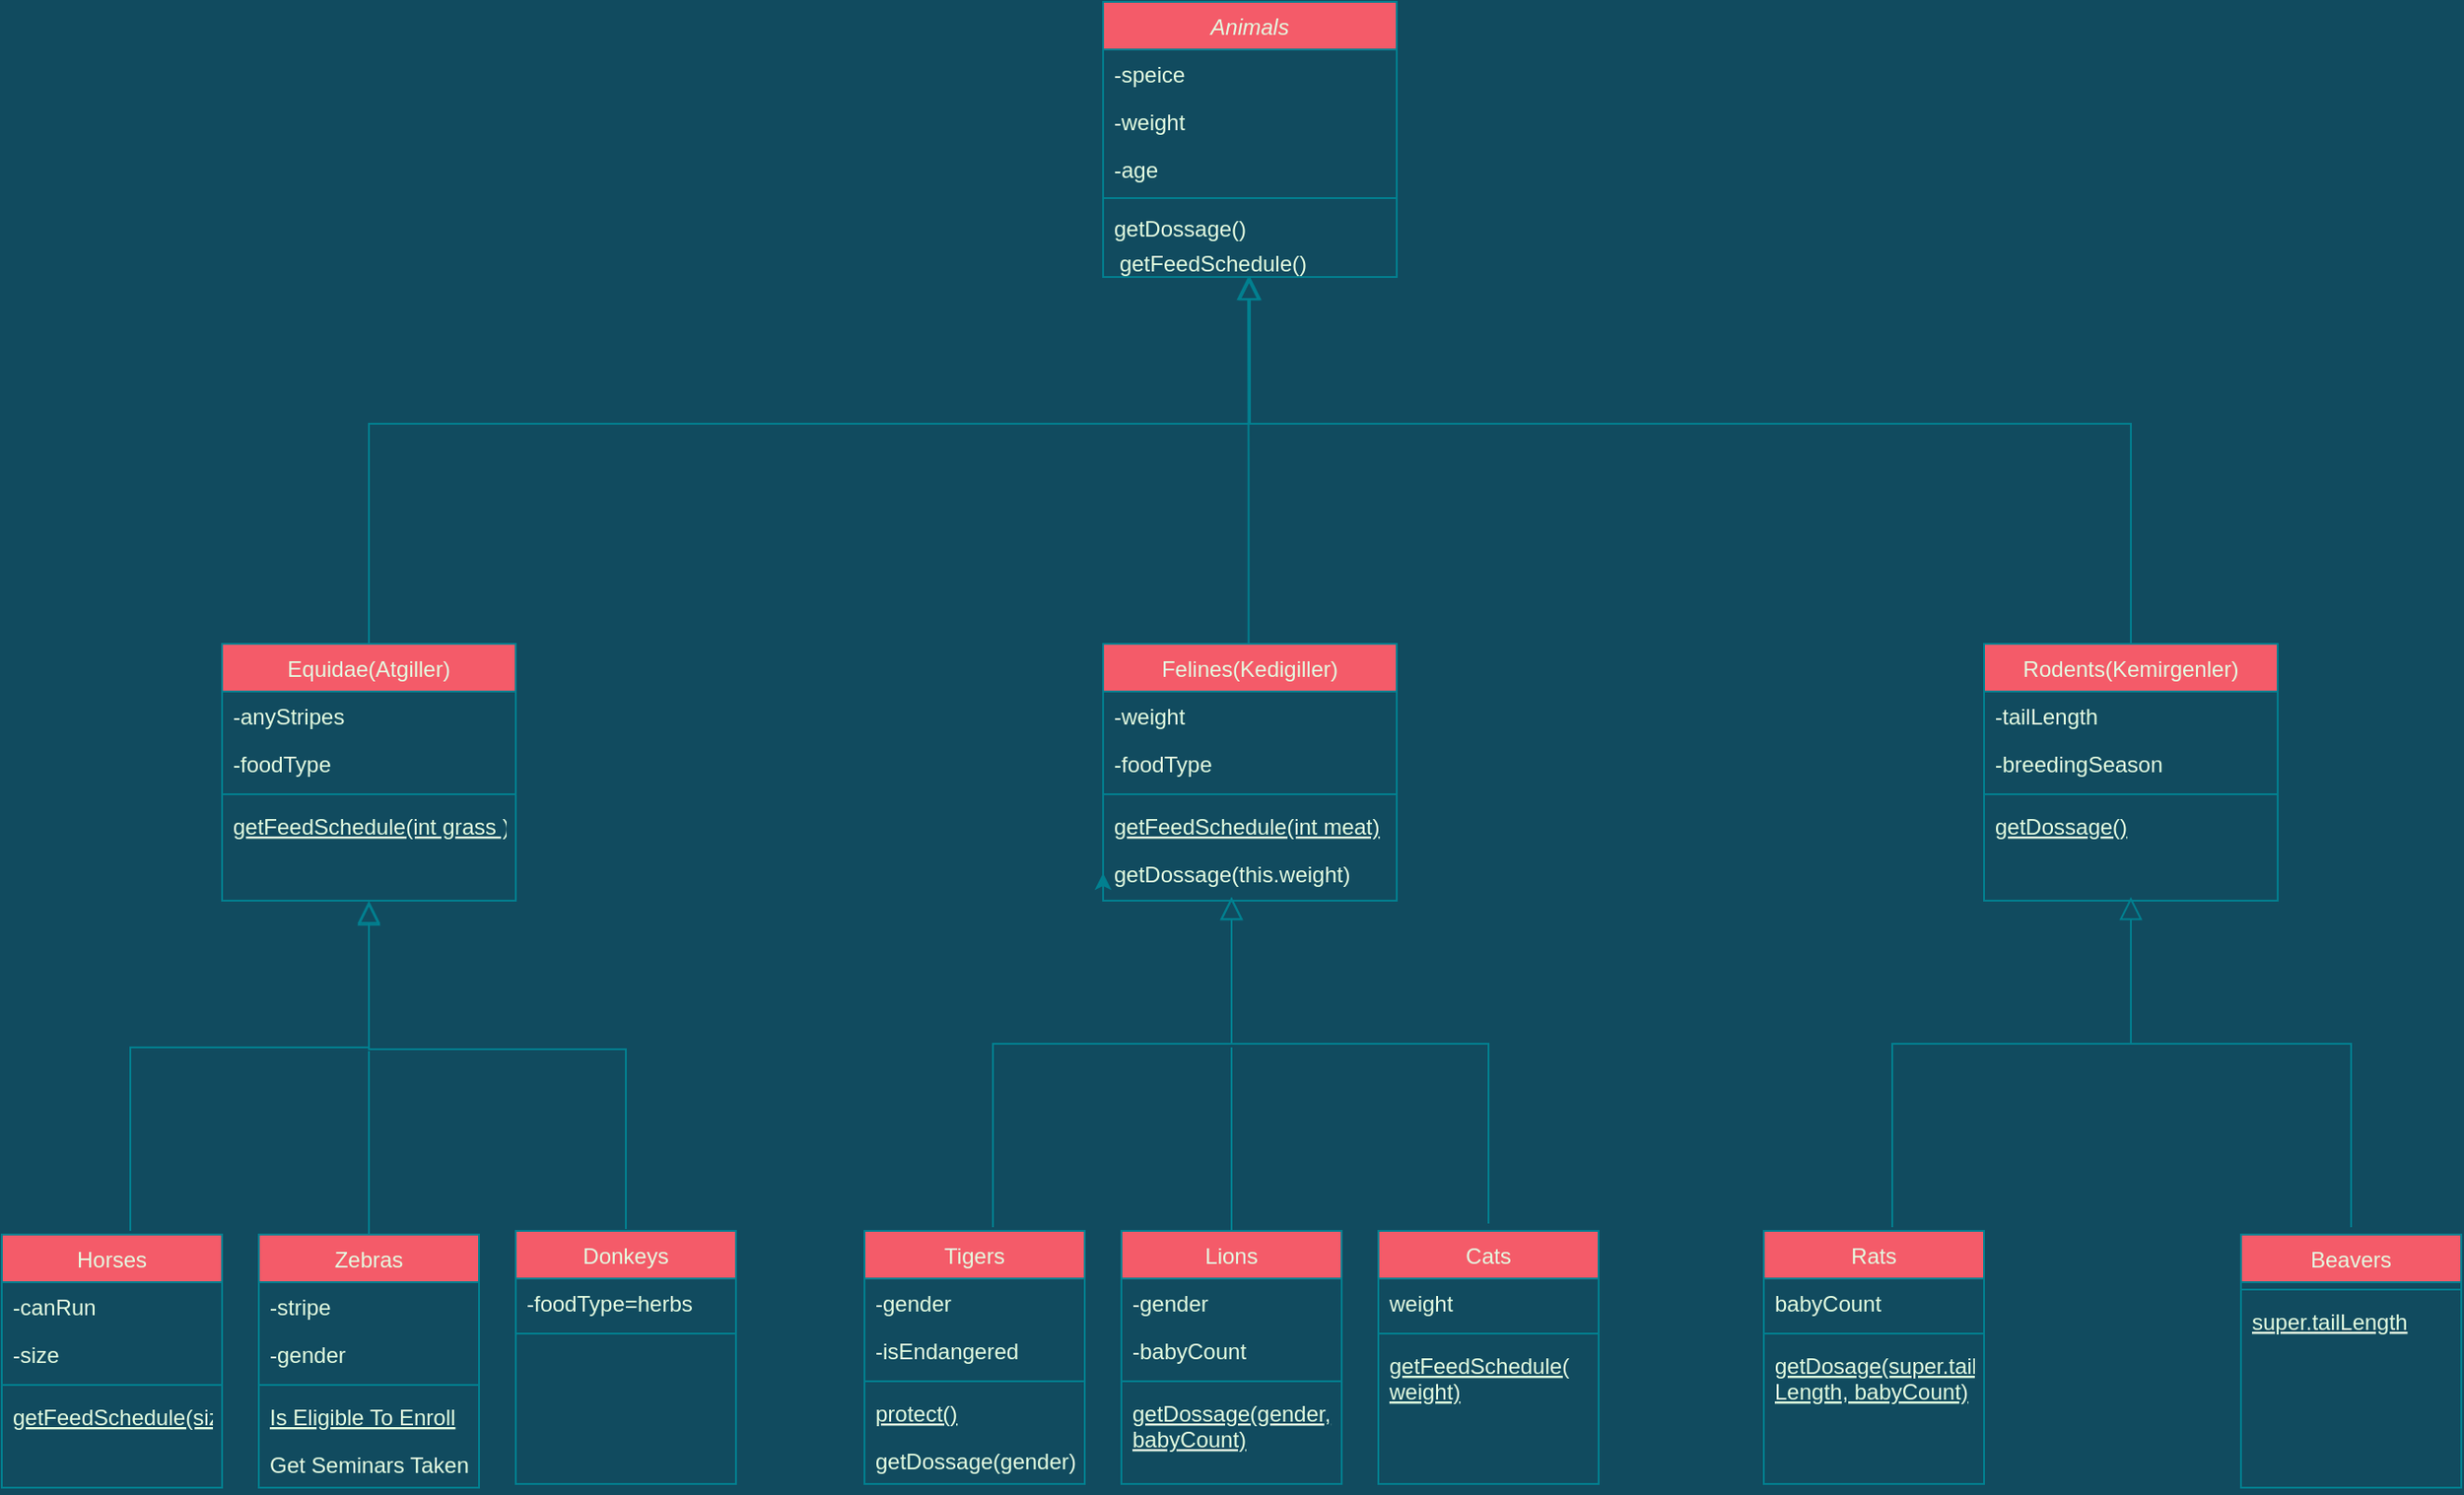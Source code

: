 <mxfile version="16.0.3" type="github">
  <diagram id="C5RBs43oDa-KdzZeNtuy" name="Page-1">
    <mxGraphModel dx="4751" dy="1693" grid="1" gridSize="10" guides="1" tooltips="1" connect="1" arrows="1" fold="1" page="1" pageScale="1" pageWidth="827" pageHeight="1169" background="#114B5F" math="0" shadow="0">
      <root>
        <mxCell id="WIyWlLk6GJQsqaUBKTNV-0" />
        <mxCell id="WIyWlLk6GJQsqaUBKTNV-1" parent="WIyWlLk6GJQsqaUBKTNV-0" />
        <mxCell id="zkfFHV4jXpPFQw0GAbJ--0" value="Animals" style="swimlane;fontStyle=2;align=center;verticalAlign=top;childLayout=stackLayout;horizontal=1;startSize=26;horizontalStack=0;resizeParent=1;resizeLast=0;collapsible=1;marginBottom=0;rounded=0;shadow=0;strokeWidth=1;fillColor=#F45B69;strokeColor=#028090;fontColor=#E4FDE1;" parent="WIyWlLk6GJQsqaUBKTNV-1" vertex="1">
          <mxGeometry x="-517" y="10" width="160" height="150" as="geometry">
            <mxRectangle x="230" y="140" width="160" height="26" as="alternateBounds" />
          </mxGeometry>
        </mxCell>
        <mxCell id="zkfFHV4jXpPFQw0GAbJ--1" value="-speice" style="text;align=left;verticalAlign=top;spacingLeft=4;spacingRight=4;overflow=hidden;rotatable=0;points=[[0,0.5],[1,0.5]];portConstraint=eastwest;fontColor=#E4FDE1;" parent="zkfFHV4jXpPFQw0GAbJ--0" vertex="1">
          <mxGeometry y="26" width="160" height="26" as="geometry" />
        </mxCell>
        <mxCell id="zkfFHV4jXpPFQw0GAbJ--2" value="-weight" style="text;align=left;verticalAlign=top;spacingLeft=4;spacingRight=4;overflow=hidden;rotatable=0;points=[[0,0.5],[1,0.5]];portConstraint=eastwest;rounded=0;shadow=0;html=0;fontColor=#E4FDE1;" parent="zkfFHV4jXpPFQw0GAbJ--0" vertex="1">
          <mxGeometry y="52" width="160" height="26" as="geometry" />
        </mxCell>
        <mxCell id="zkfFHV4jXpPFQw0GAbJ--3" value="-age" style="text;align=left;verticalAlign=top;spacingLeft=4;spacingRight=4;overflow=hidden;rotatable=0;points=[[0,0.5],[1,0.5]];portConstraint=eastwest;rounded=0;shadow=0;html=0;fontColor=#E4FDE1;" parent="zkfFHV4jXpPFQw0GAbJ--0" vertex="1">
          <mxGeometry y="78" width="160" height="26" as="geometry" />
        </mxCell>
        <mxCell id="zkfFHV4jXpPFQw0GAbJ--4" value="" style="line;html=1;strokeWidth=1;align=left;verticalAlign=middle;spacingTop=-1;spacingLeft=3;spacingRight=3;rotatable=0;labelPosition=right;points=[];portConstraint=eastwest;labelBackgroundColor=#114B5F;fillColor=#F45B69;strokeColor=#028090;fontColor=#E4FDE1;" parent="zkfFHV4jXpPFQw0GAbJ--0" vertex="1">
          <mxGeometry y="104" width="160" height="6" as="geometry" />
        </mxCell>
        <mxCell id="zkfFHV4jXpPFQw0GAbJ--5" value="getDossage()&#xa;" style="text;align=left;verticalAlign=top;spacingLeft=4;spacingRight=4;overflow=hidden;rotatable=0;points=[[0,0.5],[1,0.5]];portConstraint=eastwest;fontColor=#E4FDE1;" parent="zkfFHV4jXpPFQw0GAbJ--0" vertex="1">
          <mxGeometry y="110" width="160" height="26" as="geometry" />
        </mxCell>
        <mxCell id="zkfFHV4jXpPFQw0GAbJ--6" value="Equidae(Atgiller)" style="swimlane;fontStyle=0;align=center;verticalAlign=top;childLayout=stackLayout;horizontal=1;startSize=26;horizontalStack=0;resizeParent=1;resizeLast=0;collapsible=1;marginBottom=0;rounded=0;shadow=0;strokeWidth=1;fillColor=#F45B69;strokeColor=#028090;fontColor=#E4FDE1;" parent="WIyWlLk6GJQsqaUBKTNV-1" vertex="1">
          <mxGeometry x="-997" y="360" width="160" height="140" as="geometry">
            <mxRectangle x="130" y="380" width="160" height="26" as="alternateBounds" />
          </mxGeometry>
        </mxCell>
        <mxCell id="zkfFHV4jXpPFQw0GAbJ--7" value="-anyStripes" style="text;align=left;verticalAlign=top;spacingLeft=4;spacingRight=4;overflow=hidden;rotatable=0;points=[[0,0.5],[1,0.5]];portConstraint=eastwest;fontColor=#E4FDE1;" parent="zkfFHV4jXpPFQw0GAbJ--6" vertex="1">
          <mxGeometry y="26" width="160" height="26" as="geometry" />
        </mxCell>
        <mxCell id="zkfFHV4jXpPFQw0GAbJ--8" value="-foodType" style="text;align=left;verticalAlign=top;spacingLeft=4;spacingRight=4;overflow=hidden;rotatable=0;points=[[0,0.5],[1,0.5]];portConstraint=eastwest;rounded=0;shadow=0;html=0;fontColor=#E4FDE1;" parent="zkfFHV4jXpPFQw0GAbJ--6" vertex="1">
          <mxGeometry y="52" width="160" height="26" as="geometry" />
        </mxCell>
        <mxCell id="zkfFHV4jXpPFQw0GAbJ--9" value="" style="line;html=1;strokeWidth=1;align=left;verticalAlign=middle;spacingTop=-1;spacingLeft=3;spacingRight=3;rotatable=0;labelPosition=right;points=[];portConstraint=eastwest;labelBackgroundColor=#114B5F;fillColor=#F45B69;strokeColor=#028090;fontColor=#E4FDE1;" parent="zkfFHV4jXpPFQw0GAbJ--6" vertex="1">
          <mxGeometry y="78" width="160" height="8" as="geometry" />
        </mxCell>
        <mxCell id="zkfFHV4jXpPFQw0GAbJ--10" value="getFeedSchedule(int grass )" style="text;align=left;verticalAlign=top;spacingLeft=4;spacingRight=4;overflow=hidden;rotatable=0;points=[[0,0.5],[1,0.5]];portConstraint=eastwest;fontStyle=4;fontColor=#E4FDE1;" parent="zkfFHV4jXpPFQw0GAbJ--6" vertex="1">
          <mxGeometry y="86" width="160" height="26" as="geometry" />
        </mxCell>
        <mxCell id="zkfFHV4jXpPFQw0GAbJ--12" value="" style="endArrow=block;endSize=10;endFill=0;shadow=0;strokeWidth=1;rounded=0;edgeStyle=elbowEdgeStyle;elbow=vertical;labelBackgroundColor=#114B5F;strokeColor=#028090;fontColor=#E4FDE1;" parent="WIyWlLk6GJQsqaUBKTNV-1" target="zkfFHV4jXpPFQw0GAbJ--0" edge="1">
          <mxGeometry width="160" relative="1" as="geometry">
            <mxPoint x="-917" y="360" as="sourcePoint" />
            <mxPoint x="-577" y="203" as="targetPoint" />
            <Array as="points">
              <mxPoint x="-637" y="240" />
              <mxPoint x="-917" y="260" />
              <mxPoint x="-447" y="260" />
              <mxPoint x="-447" y="270" />
            </Array>
          </mxGeometry>
        </mxCell>
        <mxCell id="7GNRI8k7LvC8bnPfO9pw-6" value="Rodents(Kemirgenler)" style="swimlane;fontStyle=0;align=center;verticalAlign=top;childLayout=stackLayout;horizontal=1;startSize=26;horizontalStack=0;resizeParent=1;resizeLast=0;collapsible=1;marginBottom=0;rounded=0;shadow=0;strokeWidth=1;fillColor=#F45B69;strokeColor=#028090;fontColor=#E4FDE1;" vertex="1" parent="WIyWlLk6GJQsqaUBKTNV-1">
          <mxGeometry x="-37" y="360" width="160" height="140" as="geometry">
            <mxRectangle x="130" y="380" width="160" height="26" as="alternateBounds" />
          </mxGeometry>
        </mxCell>
        <mxCell id="7GNRI8k7LvC8bnPfO9pw-7" value="-tailLength" style="text;align=left;verticalAlign=top;spacingLeft=4;spacingRight=4;overflow=hidden;rotatable=0;points=[[0,0.5],[1,0.5]];portConstraint=eastwest;fontColor=#E4FDE1;" vertex="1" parent="7GNRI8k7LvC8bnPfO9pw-6">
          <mxGeometry y="26" width="160" height="26" as="geometry" />
        </mxCell>
        <mxCell id="7GNRI8k7LvC8bnPfO9pw-8" value="-breedingSeason" style="text;align=left;verticalAlign=top;spacingLeft=4;spacingRight=4;overflow=hidden;rotatable=0;points=[[0,0.5],[1,0.5]];portConstraint=eastwest;rounded=0;shadow=0;html=0;fontColor=#E4FDE1;" vertex="1" parent="7GNRI8k7LvC8bnPfO9pw-6">
          <mxGeometry y="52" width="160" height="26" as="geometry" />
        </mxCell>
        <mxCell id="7GNRI8k7LvC8bnPfO9pw-9" value="" style="line;html=1;strokeWidth=1;align=left;verticalAlign=middle;spacingTop=-1;spacingLeft=3;spacingRight=3;rotatable=0;labelPosition=right;points=[];portConstraint=eastwest;labelBackgroundColor=#114B5F;fillColor=#F45B69;strokeColor=#028090;fontColor=#E4FDE1;" vertex="1" parent="7GNRI8k7LvC8bnPfO9pw-6">
          <mxGeometry y="78" width="160" height="8" as="geometry" />
        </mxCell>
        <mxCell id="7GNRI8k7LvC8bnPfO9pw-10" value="getDossage()" style="text;align=left;verticalAlign=top;spacingLeft=4;spacingRight=4;overflow=hidden;rotatable=0;points=[[0,0.5],[1,0.5]];portConstraint=eastwest;fontStyle=4;fontColor=#E4FDE1;" vertex="1" parent="7GNRI8k7LvC8bnPfO9pw-6">
          <mxGeometry y="86" width="160" height="26" as="geometry" />
        </mxCell>
        <mxCell id="7GNRI8k7LvC8bnPfO9pw-12" value="Felines(Kedigiller)" style="swimlane;fontStyle=0;align=center;verticalAlign=top;childLayout=stackLayout;horizontal=1;startSize=26;horizontalStack=0;resizeParent=1;resizeLast=0;collapsible=1;marginBottom=0;rounded=0;shadow=0;strokeWidth=1;fillColor=#F45B69;strokeColor=#028090;fontColor=#E4FDE1;" vertex="1" parent="WIyWlLk6GJQsqaUBKTNV-1">
          <mxGeometry x="-517" y="360" width="160" height="140" as="geometry">
            <mxRectangle x="130" y="380" width="160" height="26" as="alternateBounds" />
          </mxGeometry>
        </mxCell>
        <mxCell id="7GNRI8k7LvC8bnPfO9pw-13" value="-weight" style="text;align=left;verticalAlign=top;spacingLeft=4;spacingRight=4;overflow=hidden;rotatable=0;points=[[0,0.5],[1,0.5]];portConstraint=eastwest;fontColor=#E4FDE1;" vertex="1" parent="7GNRI8k7LvC8bnPfO9pw-12">
          <mxGeometry y="26" width="160" height="26" as="geometry" />
        </mxCell>
        <mxCell id="7GNRI8k7LvC8bnPfO9pw-14" value="-foodType" style="text;align=left;verticalAlign=top;spacingLeft=4;spacingRight=4;overflow=hidden;rotatable=0;points=[[0,0.5],[1,0.5]];portConstraint=eastwest;rounded=0;shadow=0;html=0;fontColor=#E4FDE1;" vertex="1" parent="7GNRI8k7LvC8bnPfO9pw-12">
          <mxGeometry y="52" width="160" height="26" as="geometry" />
        </mxCell>
        <mxCell id="7GNRI8k7LvC8bnPfO9pw-15" value="" style="line;html=1;strokeWidth=1;align=left;verticalAlign=middle;spacingTop=-1;spacingLeft=3;spacingRight=3;rotatable=0;labelPosition=right;points=[];portConstraint=eastwest;labelBackgroundColor=#114B5F;fillColor=#F45B69;strokeColor=#028090;fontColor=#E4FDE1;" vertex="1" parent="7GNRI8k7LvC8bnPfO9pw-12">
          <mxGeometry y="78" width="160" height="8" as="geometry" />
        </mxCell>
        <mxCell id="7GNRI8k7LvC8bnPfO9pw-16" value="getFeedSchedule(int meat)" style="text;align=left;verticalAlign=top;spacingLeft=4;spacingRight=4;overflow=hidden;rotatable=0;points=[[0,0.5],[1,0.5]];portConstraint=eastwest;fontStyle=4;fontColor=#E4FDE1;" vertex="1" parent="7GNRI8k7LvC8bnPfO9pw-12">
          <mxGeometry y="86" width="160" height="26" as="geometry" />
        </mxCell>
        <mxCell id="7GNRI8k7LvC8bnPfO9pw-17" value="getDossage(this.weight)" style="text;align=left;verticalAlign=top;spacingLeft=4;spacingRight=4;overflow=hidden;rotatable=0;points=[[0,0.5],[1,0.5]];portConstraint=eastwest;fontColor=#E4FDE1;" vertex="1" parent="7GNRI8k7LvC8bnPfO9pw-12">
          <mxGeometry y="112" width="160" height="26" as="geometry" />
        </mxCell>
        <mxCell id="7GNRI8k7LvC8bnPfO9pw-180" style="edgeStyle=orthogonalEdgeStyle;rounded=0;orthogonalLoop=1;jettySize=auto;html=1;exitX=0;exitY=1;exitDx=0;exitDy=0;entryX=0;entryY=0.5;entryDx=0;entryDy=0;labelBackgroundColor=#114B5F;strokeColor=#028090;fontColor=#E4FDE1;" edge="1" parent="7GNRI8k7LvC8bnPfO9pw-12" source="7GNRI8k7LvC8bnPfO9pw-12" target="7GNRI8k7LvC8bnPfO9pw-17">
          <mxGeometry relative="1" as="geometry" />
        </mxCell>
        <mxCell id="7GNRI8k7LvC8bnPfO9pw-131" value="" style="endArrow=block;endSize=10;endFill=0;shadow=0;strokeWidth=1;rounded=0;edgeStyle=elbowEdgeStyle;elbow=vertical;labelBackgroundColor=#114B5F;strokeColor=#028090;fontColor=#E4FDE1;" edge="1" parent="WIyWlLk6GJQsqaUBKTNV-1">
          <mxGeometry width="160" relative="1" as="geometry">
            <mxPoint x="-1047.0" y="680" as="sourcePoint" />
            <mxPoint x="-917.0" y="500" as="targetPoint" />
            <Array as="points">
              <mxPoint x="-917" y="580" />
              <mxPoint x="-917" y="590" />
            </Array>
          </mxGeometry>
        </mxCell>
        <mxCell id="7GNRI8k7LvC8bnPfO9pw-132" value="" style="endArrow=block;endSize=10;endFill=0;shadow=0;strokeWidth=1;rounded=0;edgeStyle=elbowEdgeStyle;elbow=vertical;labelBackgroundColor=#114B5F;strokeColor=#028090;fontColor=#E4FDE1;" edge="1" parent="WIyWlLk6GJQsqaUBKTNV-1">
          <mxGeometry width="160" relative="1" as="geometry">
            <mxPoint x="-777" y="679" as="sourcePoint" />
            <mxPoint x="-917.0" y="501" as="targetPoint" />
            <Array as="points">
              <mxPoint x="-777" y="581" />
              <mxPoint x="-797" y="581" />
              <mxPoint x="-797" y="581" />
              <mxPoint x="-787" y="589" />
            </Array>
          </mxGeometry>
        </mxCell>
        <mxCell id="7GNRI8k7LvC8bnPfO9pw-133" value="Horses" style="swimlane;fontStyle=0;align=center;verticalAlign=top;childLayout=stackLayout;horizontal=1;startSize=26;horizontalStack=0;resizeParent=1;resizeLast=0;collapsible=1;marginBottom=0;rounded=0;shadow=0;strokeWidth=1;fillColor=#F45B69;strokeColor=#028090;fontColor=#E4FDE1;" vertex="1" parent="WIyWlLk6GJQsqaUBKTNV-1">
          <mxGeometry x="-1117" y="682" width="120" height="138" as="geometry">
            <mxRectangle x="130" y="380" width="160" height="26" as="alternateBounds" />
          </mxGeometry>
        </mxCell>
        <mxCell id="7GNRI8k7LvC8bnPfO9pw-134" value="-canRun" style="text;align=left;verticalAlign=top;spacingLeft=4;spacingRight=4;overflow=hidden;rotatable=0;points=[[0,0.5],[1,0.5]];portConstraint=eastwest;fontColor=#E4FDE1;" vertex="1" parent="7GNRI8k7LvC8bnPfO9pw-133">
          <mxGeometry y="26" width="120" height="26" as="geometry" />
        </mxCell>
        <mxCell id="7GNRI8k7LvC8bnPfO9pw-135" value="-size" style="text;align=left;verticalAlign=top;spacingLeft=4;spacingRight=4;overflow=hidden;rotatable=0;points=[[0,0.5],[1,0.5]];portConstraint=eastwest;rounded=0;shadow=0;html=0;fontColor=#E4FDE1;" vertex="1" parent="7GNRI8k7LvC8bnPfO9pw-133">
          <mxGeometry y="52" width="120" height="26" as="geometry" />
        </mxCell>
        <mxCell id="7GNRI8k7LvC8bnPfO9pw-136" value="" style="line;html=1;strokeWidth=1;align=left;verticalAlign=middle;spacingTop=-1;spacingLeft=3;spacingRight=3;rotatable=0;labelPosition=right;points=[];portConstraint=eastwest;labelBackgroundColor=#114B5F;fillColor=#F45B69;strokeColor=#028090;fontColor=#E4FDE1;" vertex="1" parent="7GNRI8k7LvC8bnPfO9pw-133">
          <mxGeometry y="78" width="120" height="8" as="geometry" />
        </mxCell>
        <mxCell id="7GNRI8k7LvC8bnPfO9pw-137" value="getFeedSchedule(size)" style="text;align=left;verticalAlign=top;spacingLeft=4;spacingRight=4;overflow=hidden;rotatable=0;points=[[0,0.5],[1,0.5]];portConstraint=eastwest;fontStyle=4;fontColor=#E4FDE1;" vertex="1" parent="7GNRI8k7LvC8bnPfO9pw-133">
          <mxGeometry y="86" width="120" height="26" as="geometry" />
        </mxCell>
        <mxCell id="7GNRI8k7LvC8bnPfO9pw-140" value="Tigers" style="swimlane;fontStyle=0;align=center;verticalAlign=top;childLayout=stackLayout;horizontal=1;startSize=26;horizontalStack=0;resizeParent=1;resizeLast=0;collapsible=1;marginBottom=0;rounded=0;shadow=0;strokeWidth=1;fillColor=#F45B69;strokeColor=#028090;fontColor=#E4FDE1;" vertex="1" parent="WIyWlLk6GJQsqaUBKTNV-1">
          <mxGeometry x="-647" y="680" width="120" height="138" as="geometry">
            <mxRectangle x="130" y="380" width="160" height="26" as="alternateBounds" />
          </mxGeometry>
        </mxCell>
        <mxCell id="7GNRI8k7LvC8bnPfO9pw-141" value="-gender" style="text;align=left;verticalAlign=top;spacingLeft=4;spacingRight=4;overflow=hidden;rotatable=0;points=[[0,0.5],[1,0.5]];portConstraint=eastwest;fontColor=#E4FDE1;" vertex="1" parent="7GNRI8k7LvC8bnPfO9pw-140">
          <mxGeometry y="26" width="120" height="26" as="geometry" />
        </mxCell>
        <mxCell id="7GNRI8k7LvC8bnPfO9pw-142" value="-isEndangered" style="text;align=left;verticalAlign=top;spacingLeft=4;spacingRight=4;overflow=hidden;rotatable=0;points=[[0,0.5],[1,0.5]];portConstraint=eastwest;rounded=0;shadow=0;html=0;fontColor=#E4FDE1;" vertex="1" parent="7GNRI8k7LvC8bnPfO9pw-140">
          <mxGeometry y="52" width="120" height="26" as="geometry" />
        </mxCell>
        <mxCell id="7GNRI8k7LvC8bnPfO9pw-143" value="" style="line;html=1;strokeWidth=1;align=left;verticalAlign=middle;spacingTop=-1;spacingLeft=3;spacingRight=3;rotatable=0;labelPosition=right;points=[];portConstraint=eastwest;labelBackgroundColor=#114B5F;fillColor=#F45B69;strokeColor=#028090;fontColor=#E4FDE1;" vertex="1" parent="7GNRI8k7LvC8bnPfO9pw-140">
          <mxGeometry y="78" width="120" height="8" as="geometry" />
        </mxCell>
        <mxCell id="7GNRI8k7LvC8bnPfO9pw-144" value="protect()" style="text;align=left;verticalAlign=top;spacingLeft=4;spacingRight=4;overflow=hidden;rotatable=0;points=[[0,0.5],[1,0.5]];portConstraint=eastwest;fontStyle=4;fontColor=#E4FDE1;" vertex="1" parent="7GNRI8k7LvC8bnPfO9pw-140">
          <mxGeometry y="86" width="120" height="26" as="geometry" />
        </mxCell>
        <mxCell id="7GNRI8k7LvC8bnPfO9pw-145" value="getDossage(gender)" style="text;align=left;verticalAlign=top;spacingLeft=4;spacingRight=4;overflow=hidden;rotatable=0;points=[[0,0.5],[1,0.5]];portConstraint=eastwest;fontColor=#E4FDE1;" vertex="1" parent="7GNRI8k7LvC8bnPfO9pw-140">
          <mxGeometry y="112" width="120" height="26" as="geometry" />
        </mxCell>
        <mxCell id="7GNRI8k7LvC8bnPfO9pw-146" value="Zebras" style="swimlane;fontStyle=0;align=center;verticalAlign=top;childLayout=stackLayout;horizontal=1;startSize=26;horizontalStack=0;resizeParent=1;resizeLast=0;collapsible=1;marginBottom=0;rounded=0;shadow=0;strokeWidth=1;fillColor=#F45B69;strokeColor=#028090;fontColor=#E4FDE1;" vertex="1" parent="WIyWlLk6GJQsqaUBKTNV-1">
          <mxGeometry x="-977" y="682" width="120" height="138" as="geometry">
            <mxRectangle x="130" y="380" width="160" height="26" as="alternateBounds" />
          </mxGeometry>
        </mxCell>
        <mxCell id="7GNRI8k7LvC8bnPfO9pw-147" value="-stripe" style="text;align=left;verticalAlign=top;spacingLeft=4;spacingRight=4;overflow=hidden;rotatable=0;points=[[0,0.5],[1,0.5]];portConstraint=eastwest;fontColor=#E4FDE1;" vertex="1" parent="7GNRI8k7LvC8bnPfO9pw-146">
          <mxGeometry y="26" width="120" height="26" as="geometry" />
        </mxCell>
        <mxCell id="7GNRI8k7LvC8bnPfO9pw-148" value="-gender" style="text;align=left;verticalAlign=top;spacingLeft=4;spacingRight=4;overflow=hidden;rotatable=0;points=[[0,0.5],[1,0.5]];portConstraint=eastwest;rounded=0;shadow=0;html=0;fontColor=#E4FDE1;" vertex="1" parent="7GNRI8k7LvC8bnPfO9pw-146">
          <mxGeometry y="52" width="120" height="26" as="geometry" />
        </mxCell>
        <mxCell id="7GNRI8k7LvC8bnPfO9pw-149" value="" style="line;html=1;strokeWidth=1;align=left;verticalAlign=middle;spacingTop=-1;spacingLeft=3;spacingRight=3;rotatable=0;labelPosition=right;points=[];portConstraint=eastwest;labelBackgroundColor=#114B5F;fillColor=#F45B69;strokeColor=#028090;fontColor=#E4FDE1;" vertex="1" parent="7GNRI8k7LvC8bnPfO9pw-146">
          <mxGeometry y="78" width="120" height="8" as="geometry" />
        </mxCell>
        <mxCell id="7GNRI8k7LvC8bnPfO9pw-150" value="Is Eligible To Enroll" style="text;align=left;verticalAlign=top;spacingLeft=4;spacingRight=4;overflow=hidden;rotatable=0;points=[[0,0.5],[1,0.5]];portConstraint=eastwest;fontStyle=4;fontColor=#E4FDE1;" vertex="1" parent="7GNRI8k7LvC8bnPfO9pw-146">
          <mxGeometry y="86" width="120" height="26" as="geometry" />
        </mxCell>
        <mxCell id="7GNRI8k7LvC8bnPfO9pw-151" value="Get Seminars Taken" style="text;align=left;verticalAlign=top;spacingLeft=4;spacingRight=4;overflow=hidden;rotatable=0;points=[[0,0.5],[1,0.5]];portConstraint=eastwest;fontColor=#E4FDE1;" vertex="1" parent="7GNRI8k7LvC8bnPfO9pw-146">
          <mxGeometry y="112" width="120" height="26" as="geometry" />
        </mxCell>
        <mxCell id="7GNRI8k7LvC8bnPfO9pw-152" value="" style="endArrow=none;html=1;rounded=0;exitX=0.5;exitY=0;exitDx=0;exitDy=0;labelBackgroundColor=#114B5F;strokeColor=#028090;fontColor=#E4FDE1;" edge="1" parent="WIyWlLk6GJQsqaUBKTNV-1" source="7GNRI8k7LvC8bnPfO9pw-146">
          <mxGeometry width="50" height="50" relative="1" as="geometry">
            <mxPoint x="-937" y="712" as="sourcePoint" />
            <mxPoint x="-917" y="582" as="targetPoint" />
          </mxGeometry>
        </mxCell>
        <mxCell id="7GNRI8k7LvC8bnPfO9pw-153" value="" style="endArrow=block;endSize=10;endFill=0;shadow=0;strokeWidth=1;rounded=0;edgeStyle=elbowEdgeStyle;elbow=vertical;labelBackgroundColor=#114B5F;strokeColor=#028090;fontColor=#E4FDE1;" edge="1" parent="WIyWlLk6GJQsqaUBKTNV-1">
          <mxGeometry width="160" relative="1" as="geometry">
            <mxPoint x="-577.0" y="678" as="sourcePoint" />
            <mxPoint x="-447.0" y="498" as="targetPoint" />
            <Array as="points">
              <mxPoint x="-447" y="578" />
              <mxPoint x="-447" y="588" />
            </Array>
          </mxGeometry>
        </mxCell>
        <mxCell id="7GNRI8k7LvC8bnPfO9pw-154" value="" style="endArrow=block;endSize=10;endFill=0;shadow=0;strokeWidth=1;rounded=0;edgeStyle=elbowEdgeStyle;elbow=vertical;labelBackgroundColor=#114B5F;strokeColor=#028090;fontColor=#E4FDE1;" edge="1" parent="WIyWlLk6GJQsqaUBKTNV-1">
          <mxGeometry width="160" relative="1" as="geometry">
            <mxPoint x="-307" y="676" as="sourcePoint" />
            <mxPoint x="-447.0" y="498" as="targetPoint" />
            <Array as="points">
              <mxPoint x="-307" y="578" />
              <mxPoint x="-327" y="578" />
              <mxPoint x="-327" y="578" />
              <mxPoint x="-317" y="586" />
            </Array>
          </mxGeometry>
        </mxCell>
        <mxCell id="7GNRI8k7LvC8bnPfO9pw-155" value="Donkeys" style="swimlane;fontStyle=0;align=center;verticalAlign=top;childLayout=stackLayout;horizontal=1;startSize=26;horizontalStack=0;resizeParent=1;resizeLast=0;collapsible=1;marginBottom=0;rounded=0;shadow=0;strokeWidth=1;fillColor=#F45B69;strokeColor=#028090;fontColor=#E4FDE1;" vertex="1" parent="WIyWlLk6GJQsqaUBKTNV-1">
          <mxGeometry x="-837" y="680" width="120" height="138" as="geometry">
            <mxRectangle x="130" y="380" width="160" height="26" as="alternateBounds" />
          </mxGeometry>
        </mxCell>
        <mxCell id="7GNRI8k7LvC8bnPfO9pw-157" value="-foodType=herbs" style="text;align=left;verticalAlign=top;spacingLeft=4;spacingRight=4;overflow=hidden;rotatable=0;points=[[0,0.5],[1,0.5]];portConstraint=eastwest;rounded=0;shadow=0;html=0;fontColor=#E4FDE1;" vertex="1" parent="7GNRI8k7LvC8bnPfO9pw-155">
          <mxGeometry y="26" width="120" height="26" as="geometry" />
        </mxCell>
        <mxCell id="7GNRI8k7LvC8bnPfO9pw-158" value="" style="line;html=1;strokeWidth=1;align=left;verticalAlign=middle;spacingTop=-1;spacingLeft=3;spacingRight=3;rotatable=0;labelPosition=right;points=[];portConstraint=eastwest;labelBackgroundColor=#114B5F;fillColor=#F45B69;strokeColor=#028090;fontColor=#E4FDE1;" vertex="1" parent="7GNRI8k7LvC8bnPfO9pw-155">
          <mxGeometry y="52" width="120" height="8" as="geometry" />
        </mxCell>
        <mxCell id="7GNRI8k7LvC8bnPfO9pw-162" value="Cats" style="swimlane;fontStyle=0;align=center;verticalAlign=top;childLayout=stackLayout;horizontal=1;startSize=26;horizontalStack=0;resizeParent=1;resizeLast=0;collapsible=1;marginBottom=0;rounded=0;shadow=0;strokeWidth=1;fillColor=#F45B69;strokeColor=#028090;fontColor=#E4FDE1;" vertex="1" parent="WIyWlLk6GJQsqaUBKTNV-1">
          <mxGeometry x="-367" y="680" width="120" height="138" as="geometry">
            <mxRectangle x="130" y="380" width="160" height="26" as="alternateBounds" />
          </mxGeometry>
        </mxCell>
        <mxCell id="7GNRI8k7LvC8bnPfO9pw-164" value="weight" style="text;align=left;verticalAlign=top;spacingLeft=4;spacingRight=4;overflow=hidden;rotatable=0;points=[[0,0.5],[1,0.5]];portConstraint=eastwest;rounded=0;shadow=0;html=0;fontColor=#E4FDE1;" vertex="1" parent="7GNRI8k7LvC8bnPfO9pw-162">
          <mxGeometry y="26" width="120" height="26" as="geometry" />
        </mxCell>
        <mxCell id="7GNRI8k7LvC8bnPfO9pw-165" value="" style="line;html=1;strokeWidth=1;align=left;verticalAlign=middle;spacingTop=-1;spacingLeft=3;spacingRight=3;rotatable=0;labelPosition=right;points=[];portConstraint=eastwest;labelBackgroundColor=#114B5F;fillColor=#F45B69;strokeColor=#028090;fontColor=#E4FDE1;" vertex="1" parent="7GNRI8k7LvC8bnPfO9pw-162">
          <mxGeometry y="52" width="120" height="8" as="geometry" />
        </mxCell>
        <mxCell id="7GNRI8k7LvC8bnPfO9pw-166" value="getFeedSchedule(&#xa;weight)" style="text;align=left;verticalAlign=top;spacingLeft=4;spacingRight=4;overflow=hidden;rotatable=0;points=[[0,0.5],[1,0.5]];portConstraint=eastwest;fontStyle=4;fontColor=#E4FDE1;" vertex="1" parent="7GNRI8k7LvC8bnPfO9pw-162">
          <mxGeometry y="60" width="120" height="40" as="geometry" />
        </mxCell>
        <mxCell id="7GNRI8k7LvC8bnPfO9pw-168" value="Lions" style="swimlane;fontStyle=0;align=center;verticalAlign=top;childLayout=stackLayout;horizontal=1;startSize=26;horizontalStack=0;resizeParent=1;resizeLast=0;collapsible=1;marginBottom=0;rounded=0;shadow=0;strokeWidth=1;fillColor=#F45B69;strokeColor=#028090;fontColor=#E4FDE1;" vertex="1" parent="WIyWlLk6GJQsqaUBKTNV-1">
          <mxGeometry x="-507" y="680" width="120" height="138" as="geometry">
            <mxRectangle x="130" y="380" width="160" height="26" as="alternateBounds" />
          </mxGeometry>
        </mxCell>
        <mxCell id="7GNRI8k7LvC8bnPfO9pw-169" value="-gender" style="text;align=left;verticalAlign=top;spacingLeft=4;spacingRight=4;overflow=hidden;rotatable=0;points=[[0,0.5],[1,0.5]];portConstraint=eastwest;fontColor=#E4FDE1;" vertex="1" parent="7GNRI8k7LvC8bnPfO9pw-168">
          <mxGeometry y="26" width="120" height="26" as="geometry" />
        </mxCell>
        <mxCell id="7GNRI8k7LvC8bnPfO9pw-170" value="-babyCount" style="text;align=left;verticalAlign=top;spacingLeft=4;spacingRight=4;overflow=hidden;rotatable=0;points=[[0,0.5],[1,0.5]];portConstraint=eastwest;rounded=0;shadow=0;html=0;fontColor=#E4FDE1;" vertex="1" parent="7GNRI8k7LvC8bnPfO9pw-168">
          <mxGeometry y="52" width="120" height="26" as="geometry" />
        </mxCell>
        <mxCell id="7GNRI8k7LvC8bnPfO9pw-171" value="" style="line;html=1;strokeWidth=1;align=left;verticalAlign=middle;spacingTop=-1;spacingLeft=3;spacingRight=3;rotatable=0;labelPosition=right;points=[];portConstraint=eastwest;labelBackgroundColor=#114B5F;fillColor=#F45B69;strokeColor=#028090;fontColor=#E4FDE1;" vertex="1" parent="7GNRI8k7LvC8bnPfO9pw-168">
          <mxGeometry y="78" width="120" height="8" as="geometry" />
        </mxCell>
        <mxCell id="7GNRI8k7LvC8bnPfO9pw-172" value="getDossage(gender,&#xa;babyCount)" style="text;align=left;verticalAlign=top;spacingLeft=4;spacingRight=4;overflow=hidden;rotatable=0;points=[[0,0.5],[1,0.5]];portConstraint=eastwest;fontStyle=4;fontColor=#E4FDE1;" vertex="1" parent="7GNRI8k7LvC8bnPfO9pw-168">
          <mxGeometry y="86" width="120" height="34" as="geometry" />
        </mxCell>
        <mxCell id="7GNRI8k7LvC8bnPfO9pw-174" value="" style="endArrow=none;html=1;rounded=0;exitX=0.5;exitY=0;exitDx=0;exitDy=0;labelBackgroundColor=#114B5F;strokeColor=#028090;fontColor=#E4FDE1;" edge="1" parent="WIyWlLk6GJQsqaUBKTNV-1" source="7GNRI8k7LvC8bnPfO9pw-168">
          <mxGeometry width="50" height="50" relative="1" as="geometry">
            <mxPoint x="-467" y="710" as="sourcePoint" />
            <mxPoint x="-447.0" y="580" as="targetPoint" />
          </mxGeometry>
        </mxCell>
        <mxCell id="7GNRI8k7LvC8bnPfO9pw-2" value="getFeedSchedule()" style="text;html=1;strokeColor=none;fillColor=none;align=center;verticalAlign=middle;whiteSpace=wrap;rounded=0;fontColor=#E4FDE1;" vertex="1" parent="WIyWlLk6GJQsqaUBKTNV-1">
          <mxGeometry x="-537" y="146" width="160" height="14" as="geometry" />
        </mxCell>
        <mxCell id="7GNRI8k7LvC8bnPfO9pw-177" value="" style="endArrow=block;endSize=10;endFill=0;shadow=0;strokeWidth=1;rounded=0;edgeStyle=elbowEdgeStyle;elbow=vertical;labelBackgroundColor=#114B5F;strokeColor=#028090;fontColor=#E4FDE1;" edge="1" parent="WIyWlLk6GJQsqaUBKTNV-1">
          <mxGeometry width="160" relative="1" as="geometry">
            <mxPoint x="43" y="360" as="sourcePoint" />
            <mxPoint x="-437" y="160" as="targetPoint" />
            <Array as="points">
              <mxPoint x="-147" y="240" />
              <mxPoint x="-207" y="240" />
              <mxPoint x="-177" y="235" />
            </Array>
          </mxGeometry>
        </mxCell>
        <mxCell id="7GNRI8k7LvC8bnPfO9pw-179" value="" style="endArrow=block;endSize=10;endFill=0;shadow=0;strokeWidth=1;rounded=0;edgeStyle=elbowEdgeStyle;elbow=vertical;labelBackgroundColor=#114B5F;strokeColor=#028090;fontColor=#E4FDE1;" edge="1" parent="WIyWlLk6GJQsqaUBKTNV-1">
          <mxGeometry width="160" relative="1" as="geometry">
            <mxPoint x="-437.71" y="360" as="sourcePoint" />
            <mxPoint x="-438.0" y="160" as="targetPoint" />
            <Array as="points">
              <mxPoint x="-437.71" y="260" />
              <mxPoint x="-197.71" y="260" />
              <mxPoint x="-167.71" y="255" />
            </Array>
          </mxGeometry>
        </mxCell>
        <mxCell id="7GNRI8k7LvC8bnPfO9pw-205" value="" style="endArrow=block;endSize=10;endFill=0;shadow=0;strokeWidth=1;rounded=0;edgeStyle=elbowEdgeStyle;elbow=vertical;labelBackgroundColor=#114B5F;strokeColor=#028090;fontColor=#E4FDE1;" edge="1" parent="WIyWlLk6GJQsqaUBKTNV-1">
          <mxGeometry width="160" relative="1" as="geometry">
            <mxPoint x="-87" y="678" as="sourcePoint" />
            <mxPoint x="43" y="498" as="targetPoint" />
            <Array as="points">
              <mxPoint x="43" y="578" />
              <mxPoint x="43" y="588" />
            </Array>
          </mxGeometry>
        </mxCell>
        <mxCell id="7GNRI8k7LvC8bnPfO9pw-207" value="Rats" style="swimlane;fontStyle=0;align=center;verticalAlign=top;childLayout=stackLayout;horizontal=1;startSize=26;horizontalStack=0;resizeParent=1;resizeLast=0;collapsible=1;marginBottom=0;rounded=0;shadow=0;strokeWidth=1;fillColor=#F45B69;strokeColor=#028090;fontColor=#E4FDE1;" vertex="1" parent="WIyWlLk6GJQsqaUBKTNV-1">
          <mxGeometry x="-157" y="680" width="120" height="138" as="geometry">
            <mxRectangle x="130" y="380" width="160" height="26" as="alternateBounds" />
          </mxGeometry>
        </mxCell>
        <mxCell id="7GNRI8k7LvC8bnPfO9pw-208" value="babyCount" style="text;align=left;verticalAlign=top;spacingLeft=4;spacingRight=4;overflow=hidden;rotatable=0;points=[[0,0.5],[1,0.5]];portConstraint=eastwest;fontColor=#E4FDE1;" vertex="1" parent="7GNRI8k7LvC8bnPfO9pw-207">
          <mxGeometry y="26" width="120" height="26" as="geometry" />
        </mxCell>
        <mxCell id="7GNRI8k7LvC8bnPfO9pw-210" value="" style="line;html=1;strokeWidth=1;align=left;verticalAlign=middle;spacingTop=-1;spacingLeft=3;spacingRight=3;rotatable=0;labelPosition=right;points=[];portConstraint=eastwest;labelBackgroundColor=#114B5F;fillColor=#F45B69;strokeColor=#028090;fontColor=#E4FDE1;" vertex="1" parent="7GNRI8k7LvC8bnPfO9pw-207">
          <mxGeometry y="52" width="120" height="8" as="geometry" />
        </mxCell>
        <mxCell id="7GNRI8k7LvC8bnPfO9pw-211" value="getDosage(super.tail&#xa;Length, babyCount)" style="text;align=left;verticalAlign=top;spacingLeft=4;spacingRight=4;overflow=hidden;rotatable=0;points=[[0,0.5],[1,0.5]];portConstraint=eastwest;fontStyle=4;fontColor=#E4FDE1;" vertex="1" parent="7GNRI8k7LvC8bnPfO9pw-207">
          <mxGeometry y="60" width="120" height="60" as="geometry" />
        </mxCell>
        <mxCell id="7GNRI8k7LvC8bnPfO9pw-214" value="Beavers" style="swimlane;fontStyle=0;align=center;verticalAlign=top;childLayout=stackLayout;horizontal=1;startSize=26;horizontalStack=0;resizeParent=1;resizeLast=0;collapsible=1;marginBottom=0;rounded=0;shadow=0;strokeWidth=1;fillColor=#F45B69;strokeColor=#028090;fontColor=#E4FDE1;" vertex="1" parent="WIyWlLk6GJQsqaUBKTNV-1">
          <mxGeometry x="103" y="682" width="120" height="138" as="geometry">
            <mxRectangle x="130" y="380" width="160" height="26" as="alternateBounds" />
          </mxGeometry>
        </mxCell>
        <mxCell id="7GNRI8k7LvC8bnPfO9pw-217" value="" style="line;html=1;strokeWidth=1;align=left;verticalAlign=middle;spacingTop=-1;spacingLeft=3;spacingRight=3;rotatable=0;labelPosition=right;points=[];portConstraint=eastwest;labelBackgroundColor=#114B5F;fillColor=#F45B69;strokeColor=#028090;fontColor=#E4FDE1;" vertex="1" parent="7GNRI8k7LvC8bnPfO9pw-214">
          <mxGeometry y="26" width="120" height="8" as="geometry" />
        </mxCell>
        <mxCell id="7GNRI8k7LvC8bnPfO9pw-218" value="super.tailLength" style="text;align=left;verticalAlign=top;spacingLeft=4;spacingRight=4;overflow=hidden;rotatable=0;points=[[0,0.5],[1,0.5]];portConstraint=eastwest;fontStyle=4;fontColor=#E4FDE1;" vertex="1" parent="7GNRI8k7LvC8bnPfO9pw-214">
          <mxGeometry y="34" width="120" height="26" as="geometry" />
        </mxCell>
        <mxCell id="7GNRI8k7LvC8bnPfO9pw-220" value="" style="endArrow=none;html=1;rounded=0;labelBackgroundColor=#114B5F;strokeColor=#028090;fontColor=#E4FDE1;" edge="1" parent="WIyWlLk6GJQsqaUBKTNV-1">
          <mxGeometry width="50" height="50" relative="1" as="geometry">
            <mxPoint x="163" y="678" as="sourcePoint" />
            <mxPoint x="43" y="578" as="targetPoint" />
            <Array as="points">
              <mxPoint x="163" y="578" />
            </Array>
          </mxGeometry>
        </mxCell>
      </root>
    </mxGraphModel>
  </diagram>
</mxfile>
